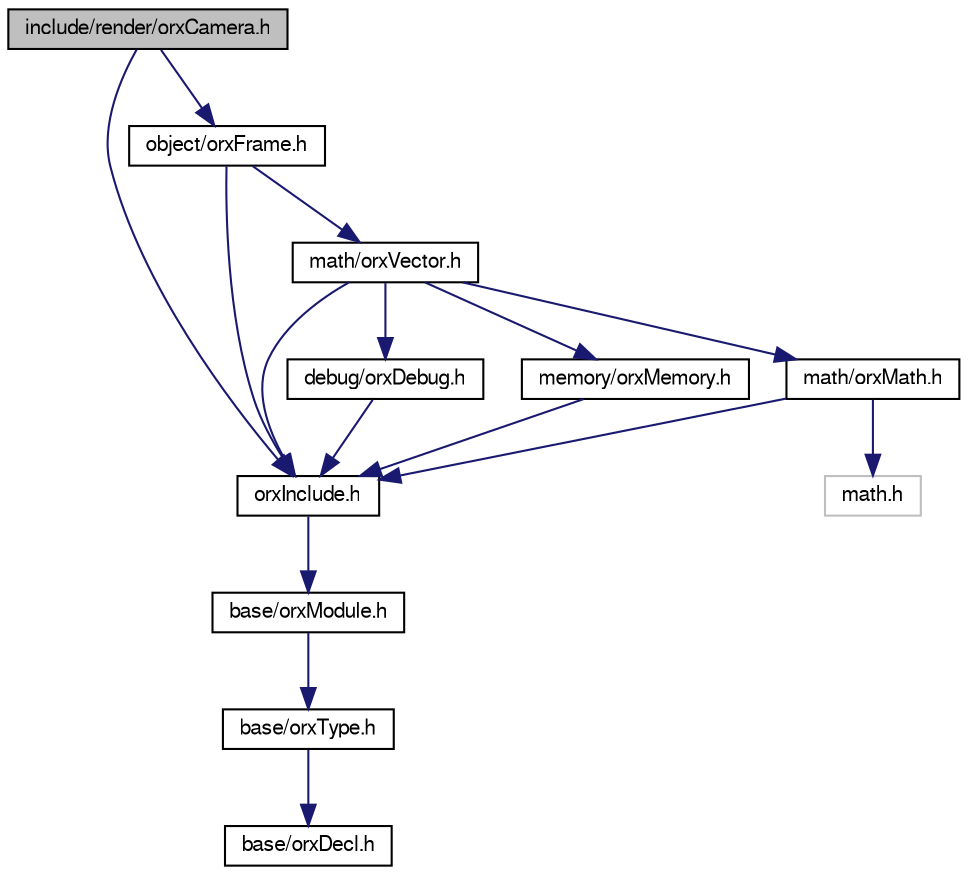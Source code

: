 digraph G
{
  bgcolor="transparent";
  edge [fontname="FreeSans",fontsize=10,labelfontname="FreeSans",labelfontsize=10];
  node [fontname="FreeSans",fontsize=10,shape=record];
  Node1 [label="include/render/orxCamera.h",height=0.2,width=0.4,color="black", fillcolor="grey75", style="filled" fontcolor="black"];
  Node1 -> Node2 [color="midnightblue",fontsize=10,style="solid",fontname="FreeSans"];
  Node2 [label="orxInclude.h",height=0.2,width=0.4,color="black",URL="$orx_include_8h.html"];
  Node2 -> Node3 [color="midnightblue",fontsize=10,style="solid",fontname="FreeSans"];
  Node3 [label="base/orxModule.h",height=0.2,width=0.4,color="black",URL="$orx_module_8h.html"];
  Node3 -> Node4 [color="midnightblue",fontsize=10,style="solid",fontname="FreeSans"];
  Node4 [label="base/orxType.h",height=0.2,width=0.4,color="black",URL="$orx_type_8h.html"];
  Node4 -> Node5 [color="midnightblue",fontsize=10,style="solid",fontname="FreeSans"];
  Node5 [label="base/orxDecl.h",height=0.2,width=0.4,color="black",URL="$orx_decl_8h.html"];
  Node1 -> Node6 [color="midnightblue",fontsize=10,style="solid",fontname="FreeSans"];
  Node6 [label="object/orxFrame.h",height=0.2,width=0.4,color="black",URL="$orx_frame_8h.html"];
  Node6 -> Node2 [color="midnightblue",fontsize=10,style="solid",fontname="FreeSans"];
  Node6 -> Node7 [color="midnightblue",fontsize=10,style="solid",fontname="FreeSans"];
  Node7 [label="math/orxVector.h",height=0.2,width=0.4,color="black",URL="$orx_vector_8h.html"];
  Node7 -> Node2 [color="midnightblue",fontsize=10,style="solid",fontname="FreeSans"];
  Node7 -> Node8 [color="midnightblue",fontsize=10,style="solid",fontname="FreeSans"];
  Node8 [label="debug/orxDebug.h",height=0.2,width=0.4,color="black",URL="$orx_debug_8h.html"];
  Node8 -> Node2 [color="midnightblue",fontsize=10,style="solid",fontname="FreeSans"];
  Node7 -> Node9 [color="midnightblue",fontsize=10,style="solid",fontname="FreeSans"];
  Node9 [label="memory/orxMemory.h",height=0.2,width=0.4,color="black",URL="$orx_memory_8h.html"];
  Node9 -> Node2 [color="midnightblue",fontsize=10,style="solid",fontname="FreeSans"];
  Node7 -> Node10 [color="midnightblue",fontsize=10,style="solid",fontname="FreeSans"];
  Node10 [label="math/orxMath.h",height=0.2,width=0.4,color="black",URL="$orx_math_8h.html"];
  Node10 -> Node2 [color="midnightblue",fontsize=10,style="solid",fontname="FreeSans"];
  Node10 -> Node11 [color="midnightblue",fontsize=10,style="solid",fontname="FreeSans"];
  Node11 [label="math.h",height=0.2,width=0.4,color="grey75"];
}
